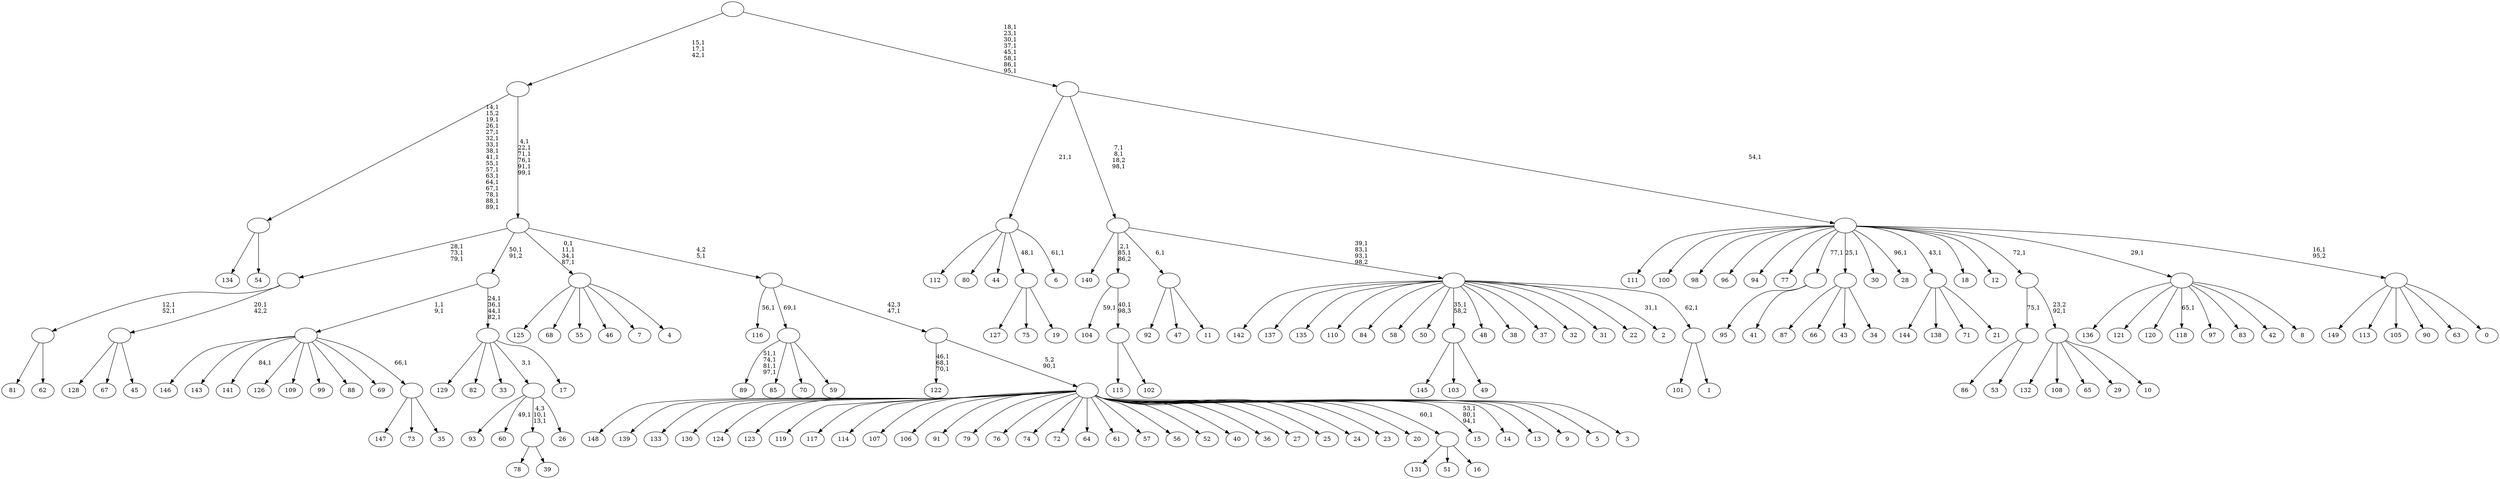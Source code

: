 digraph T {
	250 [label="149"]
	249 [label="148"]
	248 [label="147"]
	247 [label="146"]
	246 [label="145"]
	245 [label="144"]
	244 [label="143"]
	243 [label="142"]
	242 [label="141"]
	240 [label="140"]
	239 [label="139"]
	238 [label="138"]
	237 [label="137"]
	236 [label="136"]
	235 [label="135"]
	234 [label="134"]
	233 [label="133"]
	232 [label="132"]
	231 [label="131"]
	230 [label="130"]
	229 [label="129"]
	228 [label="128"]
	227 [label="127"]
	226 [label="126"]
	225 [label="125"]
	224 [label="124"]
	223 [label="123"]
	222 [label="122"]
	218 [label="121"]
	217 [label="120"]
	216 [label="119"]
	215 [label="118"]
	213 [label="117"]
	212 [label="116"]
	210 [label="115"]
	209 [label="114"]
	208 [label="113"]
	207 [label="112"]
	206 [label="111"]
	205 [label="110"]
	204 [label="109"]
	203 [label="108"]
	202 [label="107"]
	201 [label="106"]
	200 [label="105"]
	199 [label="104"]
	197 [label="103"]
	196 [label="102"]
	195 [label=""]
	194 [label=""]
	192 [label="101"]
	191 [label="100"]
	190 [label="99"]
	189 [label="98"]
	188 [label="97"]
	187 [label="96"]
	186 [label="95"]
	185 [label="94"]
	184 [label="93"]
	183 [label="92"]
	182 [label="91"]
	181 [label="90"]
	180 [label="89"]
	175 [label="88"]
	174 [label="87"]
	173 [label="86"]
	172 [label="85"]
	171 [label="84"]
	170 [label="83"]
	169 [label="82"]
	168 [label="81"]
	167 [label="80"]
	166 [label="79"]
	165 [label="78"]
	164 [label="77"]
	163 [label="76"]
	162 [label="75"]
	161 [label="74"]
	160 [label="73"]
	159 [label="72"]
	158 [label="71"]
	157 [label="70"]
	156 [label="69"]
	155 [label="68"]
	154 [label="67"]
	153 [label="66"]
	152 [label="65"]
	151 [label="64"]
	150 [label="63"]
	149 [label="62"]
	148 [label=""]
	146 [label="61"]
	145 [label="60"]
	143 [label="59"]
	142 [label=""]
	141 [label="58"]
	140 [label="57"]
	139 [label="56"]
	138 [label="55"]
	137 [label="54"]
	136 [label=""]
	120 [label="53"]
	119 [label=""]
	118 [label="52"]
	117 [label="51"]
	116 [label="50"]
	115 [label="49"]
	114 [label=""]
	113 [label="48"]
	112 [label="47"]
	111 [label="46"]
	110 [label="45"]
	109 [label=""]
	108 [label=""]
	105 [label="44"]
	104 [label="43"]
	103 [label="42"]
	102 [label="41"]
	101 [label=""]
	100 [label="40"]
	99 [label="39"]
	98 [label=""]
	96 [label="38"]
	95 [label="37"]
	94 [label="36"]
	93 [label="35"]
	92 [label=""]
	91 [label=""]
	89 [label="34"]
	88 [label=""]
	87 [label="33"]
	86 [label="32"]
	85 [label="31"]
	84 [label="30"]
	83 [label="29"]
	82 [label="28"]
	80 [label="27"]
	79 [label="26"]
	78 [label=""]
	77 [label="25"]
	76 [label="24"]
	75 [label="23"]
	74 [label="22"]
	73 [label="21"]
	72 [label=""]
	71 [label="20"]
	70 [label="19"]
	69 [label=""]
	68 [label="18"]
	67 [label="17"]
	66 [label=""]
	62 [label=""]
	61 [label="16"]
	60 [label=""]
	59 [label="15"]
	55 [label="14"]
	54 [label="13"]
	53 [label="12"]
	52 [label="11"]
	51 [label=""]
	50 [label="10"]
	49 [label=""]
	48 [label=""]
	47 [label="9"]
	46 [label="8"]
	45 [label=""]
	44 [label="7"]
	43 [label="6"]
	41 [label=""]
	40 [label="5"]
	39 [label="4"]
	38 [label=""]
	34 [label="3"]
	33 [label=""]
	32 [label=""]
	31 [label=""]
	30 [label=""]
	24 [label=""]
	21 [label="2"]
	19 [label="1"]
	18 [label=""]
	17 [label=""]
	14 [label=""]
	11 [label="0"]
	10 [label=""]
	9 [label=""]
	8 [label=""]
	0 [label=""]
	195 -> 210 [label=""]
	195 -> 196 [label=""]
	194 -> 199 [label="59,1"]
	194 -> 195 [label="40,1\n98,3"]
	148 -> 168 [label=""]
	148 -> 149 [label=""]
	142 -> 180 [label="51,1\n74,1\n81,1\n97,1"]
	142 -> 172 [label=""]
	142 -> 157 [label=""]
	142 -> 143 [label=""]
	136 -> 234 [label=""]
	136 -> 137 [label=""]
	119 -> 173 [label=""]
	119 -> 120 [label=""]
	114 -> 246 [label=""]
	114 -> 197 [label=""]
	114 -> 115 [label=""]
	109 -> 228 [label=""]
	109 -> 154 [label=""]
	109 -> 110 [label=""]
	108 -> 148 [label="12,1\n52,1"]
	108 -> 109 [label="20,1\n42,2"]
	101 -> 186 [label=""]
	101 -> 102 [label=""]
	98 -> 165 [label=""]
	98 -> 99 [label=""]
	92 -> 248 [label=""]
	92 -> 160 [label=""]
	92 -> 93 [label=""]
	91 -> 242 [label="84,1"]
	91 -> 247 [label=""]
	91 -> 244 [label=""]
	91 -> 226 [label=""]
	91 -> 204 [label=""]
	91 -> 190 [label=""]
	91 -> 175 [label=""]
	91 -> 156 [label=""]
	91 -> 92 [label="66,1"]
	88 -> 174 [label=""]
	88 -> 153 [label=""]
	88 -> 104 [label=""]
	88 -> 89 [label=""]
	78 -> 98 [label="4,3\n10,1\n13,1"]
	78 -> 145 [label="49,1"]
	78 -> 184 [label=""]
	78 -> 79 [label=""]
	72 -> 245 [label=""]
	72 -> 238 [label=""]
	72 -> 158 [label=""]
	72 -> 73 [label=""]
	69 -> 227 [label=""]
	69 -> 162 [label=""]
	69 -> 70 [label=""]
	66 -> 229 [label=""]
	66 -> 169 [label=""]
	66 -> 87 [label=""]
	66 -> 78 [label="3,1"]
	66 -> 67 [label=""]
	62 -> 66 [label="24,1\n36,1\n44,1\n82,1"]
	62 -> 91 [label="1,1\n9,1"]
	60 -> 231 [label=""]
	60 -> 117 [label=""]
	60 -> 61 [label=""]
	51 -> 183 [label=""]
	51 -> 112 [label=""]
	51 -> 52 [label=""]
	49 -> 232 [label=""]
	49 -> 203 [label=""]
	49 -> 152 [label=""]
	49 -> 83 [label=""]
	49 -> 50 [label=""]
	48 -> 119 [label="75,1"]
	48 -> 49 [label="23,2\n92,1"]
	45 -> 215 [label="65,1"]
	45 -> 236 [label=""]
	45 -> 218 [label=""]
	45 -> 217 [label=""]
	45 -> 188 [label=""]
	45 -> 170 [label=""]
	45 -> 103 [label=""]
	45 -> 46 [label=""]
	41 -> 43 [label="61,1"]
	41 -> 207 [label=""]
	41 -> 167 [label=""]
	41 -> 105 [label=""]
	41 -> 69 [label="48,1"]
	38 -> 225 [label=""]
	38 -> 155 [label=""]
	38 -> 138 [label=""]
	38 -> 111 [label=""]
	38 -> 44 [label=""]
	38 -> 39 [label=""]
	33 -> 59 [label="53,1\n80,1\n94,1"]
	33 -> 249 [label=""]
	33 -> 239 [label=""]
	33 -> 233 [label=""]
	33 -> 230 [label=""]
	33 -> 224 [label=""]
	33 -> 223 [label=""]
	33 -> 216 [label=""]
	33 -> 213 [label=""]
	33 -> 209 [label=""]
	33 -> 202 [label=""]
	33 -> 201 [label=""]
	33 -> 182 [label=""]
	33 -> 166 [label=""]
	33 -> 163 [label=""]
	33 -> 161 [label=""]
	33 -> 159 [label=""]
	33 -> 151 [label=""]
	33 -> 146 [label=""]
	33 -> 140 [label=""]
	33 -> 139 [label=""]
	33 -> 118 [label=""]
	33 -> 100 [label=""]
	33 -> 94 [label=""]
	33 -> 80 [label=""]
	33 -> 77 [label=""]
	33 -> 76 [label=""]
	33 -> 75 [label=""]
	33 -> 71 [label=""]
	33 -> 60 [label="60,1"]
	33 -> 55 [label=""]
	33 -> 54 [label=""]
	33 -> 47 [label=""]
	33 -> 40 [label=""]
	33 -> 34 [label=""]
	32 -> 222 [label="46,1\n68,1\n70,1"]
	32 -> 33 [label="5,2\n90,1"]
	31 -> 212 [label="56,1"]
	31 -> 142 [label="69,1"]
	31 -> 32 [label="42,3\n47,1"]
	30 -> 38 [label="0,1\n11,1\n34,1\n87,1"]
	30 -> 108 [label="28,1\n73,1\n79,1"]
	30 -> 62 [label="50,1\n91,2"]
	30 -> 31 [label="4,2\n5,1"]
	24 -> 30 [label="4,1\n22,1\n71,1\n76,1\n91,1\n99,1"]
	24 -> 136 [label="14,1\n15,2\n19,1\n26,1\n27,1\n32,1\n33,1\n38,1\n41,1\n55,1\n57,1\n63,1\n64,1\n67,1\n78,1\n88,1\n89,1"]
	18 -> 192 [label=""]
	18 -> 19 [label=""]
	17 -> 21 [label="31,1"]
	17 -> 243 [label=""]
	17 -> 237 [label=""]
	17 -> 235 [label=""]
	17 -> 205 [label=""]
	17 -> 171 [label=""]
	17 -> 141 [label=""]
	17 -> 116 [label=""]
	17 -> 114 [label="35,1\n58,2"]
	17 -> 113 [label=""]
	17 -> 96 [label=""]
	17 -> 95 [label=""]
	17 -> 86 [label=""]
	17 -> 85 [label=""]
	17 -> 74 [label=""]
	17 -> 18 [label="62,1"]
	14 -> 17 [label="39,1\n83,1\n93,1\n98,2"]
	14 -> 194 [label="2,1\n85,1\n86,2"]
	14 -> 240 [label=""]
	14 -> 51 [label="6,1"]
	10 -> 250 [label=""]
	10 -> 208 [label=""]
	10 -> 200 [label=""]
	10 -> 181 [label=""]
	10 -> 150 [label=""]
	10 -> 11 [label=""]
	9 -> 82 [label="96,1"]
	9 -> 206 [label=""]
	9 -> 191 [label=""]
	9 -> 189 [label=""]
	9 -> 187 [label=""]
	9 -> 185 [label=""]
	9 -> 164 [label=""]
	9 -> 101 [label="77,1"]
	9 -> 88 [label="25,1"]
	9 -> 84 [label=""]
	9 -> 72 [label="43,1"]
	9 -> 68 [label=""]
	9 -> 53 [label=""]
	9 -> 48 [label="72,1"]
	9 -> 45 [label="29,1"]
	9 -> 10 [label="16,1\n95,2"]
	8 -> 14 [label="7,1\n8,1\n18,2\n98,1"]
	8 -> 41 [label="21,1"]
	8 -> 9 [label="54,1"]
	0 -> 8 [label="18,1\n23,1\n30,1\n37,1\n45,1\n58,1\n86,1\n95,1"]
	0 -> 24 [label="15,1\n17,1\n42,1"]
}
